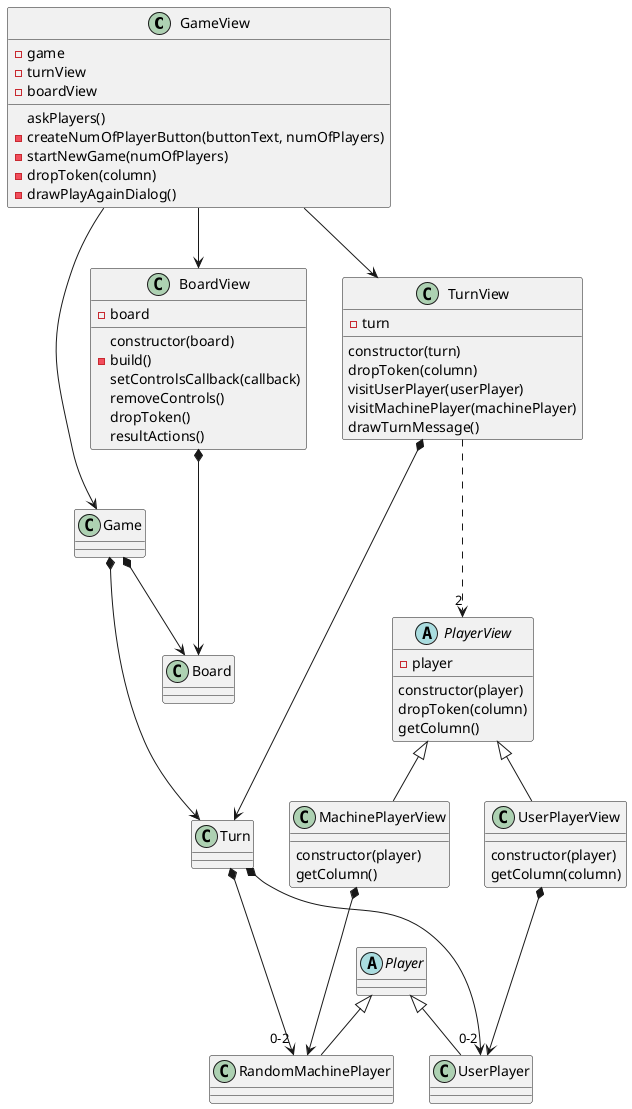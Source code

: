 @startuml
class GameView{
-game
-turnView
-boardView
askPlayers()
-createNumOfPlayerButton(buttonText, numOfPlayers)
-startNewGame(numOfPlayers)
-dropToken(column)
-drawPlayAgainDialog()
}
class TurnView{
-turn
constructor(turn)
dropToken(column)
visitUserPlayer(userPlayer)
visitMachinePlayer(machinePlayer)
drawTurnMessage()
}
class BoardView{
-board
constructor(board)
-build()
setControlsCallback(callback)
removeControls()
dropToken()
resultActions()
}
class MachinePlayerView{
constructor(player)
getColumn()
}
abstract class PlayerView{
-player
constructor(player)
dropToken(column)
getColumn()
}

class UserPlayerView{
constructor(player)
getColumn(column)
}
Abstract    class Player
class RandomMachinePlayer
class UserPlayer

GameView ---> Game
GameView --> TurnView
GameView -> BoardView
BoardView *--> Board
TurnView *--> Turn
Turn *---> "0-2" UserPlayer
Turn *--> "0-2" RandomMachinePlayer
Game *--> Turn
Game *--> Board
TurnView -.-> "2" PlayerView
PlayerView <|-- UserPlayerView
PlayerView <|-- MachinePlayerView
Player <|-- RandomMachinePlayer
Player <|-- UserPlayer
MachinePlayerView *---> RandomMachinePlayer
UserPlayerView *---> UserPlayer



@enduml